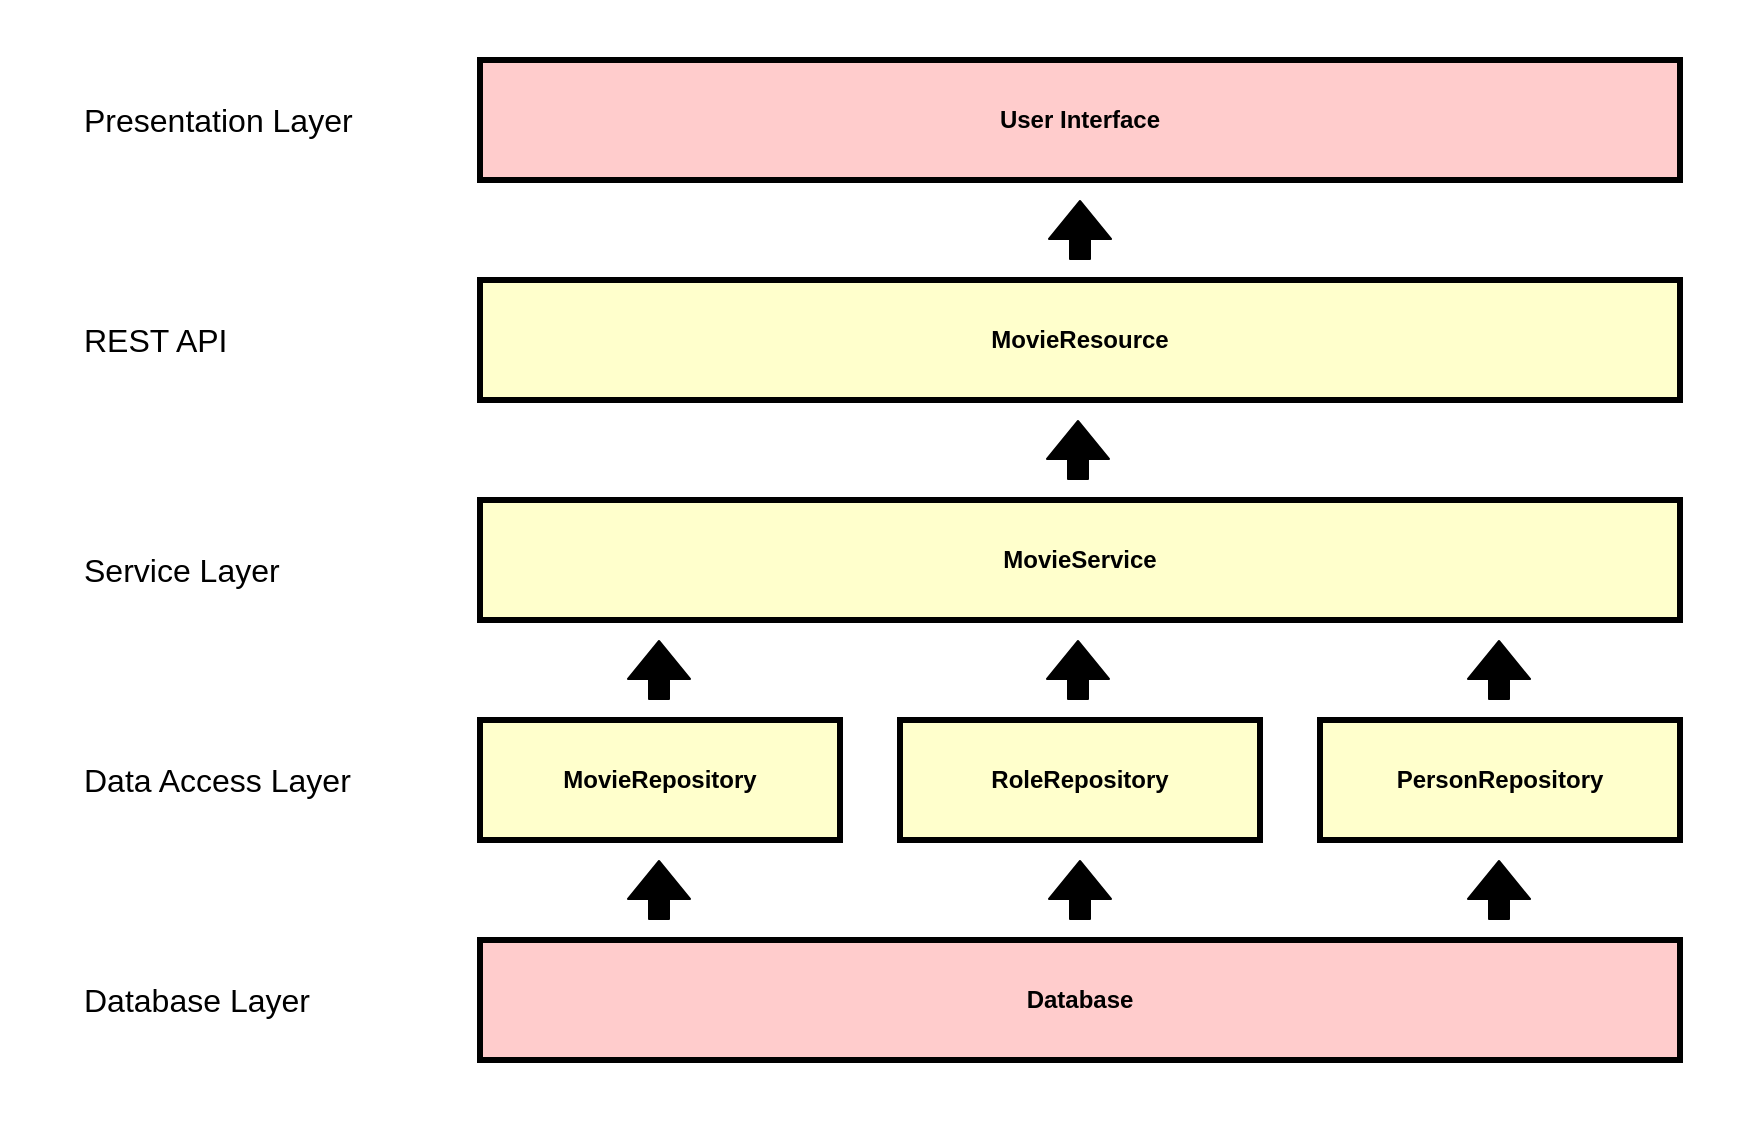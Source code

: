 <mxfile version="10.6.0" type="device"><diagram name="Page-1" id="c7558073-3199-34d8-9f00-42111426c3f3"><mxGraphModel dx="918" dy="593" grid="1" gridSize="10" guides="1" tooltips="1" connect="1" arrows="1" fold="1" page="1" pageScale="1" pageWidth="826" pageHeight="1169" background="#ffffff" math="0" shadow="0"><root><mxCell id="0"/><mxCell id="1" parent="0"/><mxCell id="V_9XG9j4KT7Ds4TSluqd-133" value="" style="rounded=0;whiteSpace=wrap;html=1;fillColor=#ffffff;fontSize=16;align=left;strokeColor=none;" vertex="1" parent="1"><mxGeometry y="10" width="880" height="570" as="geometry"/></mxCell><mxCell id="3" value="PersonRepository" style="whiteSpace=wrap;align=center;verticalAlign=middle;fontStyle=1;strokeWidth=3;fillColor=#FFFFCC" parent="1" vertex="1"><mxGeometry x="660" y="370" width="180" height="60" as="geometry"/></mxCell><mxCell id="V_9XG9j4KT7Ds4TSluqd-96" value="User Interface" style="whiteSpace=wrap;html=1;fillColor=#FFCCCC;fontStyle=1;strokeWidth=3;" vertex="1" parent="1"><mxGeometry x="240" y="40" width="600" height="60" as="geometry"/></mxCell><mxCell id="V_9XG9j4KT7Ds4TSluqd-99" value="MovieRepository" style="whiteSpace=wrap;align=center;verticalAlign=middle;fontStyle=1;strokeWidth=3;fillColor=#FFFFCC" vertex="1" parent="1"><mxGeometry x="240" y="370" width="180" height="60" as="geometry"/></mxCell><mxCell id="V_9XG9j4KT7Ds4TSluqd-100" value="MovieResource" style="whiteSpace=wrap;align=center;verticalAlign=middle;fontStyle=1;strokeWidth=3;fillColor=#FFFFCC" vertex="1" parent="1"><mxGeometry x="240" y="150" width="600" height="60" as="geometry"/></mxCell><mxCell id="V_9XG9j4KT7Ds4TSluqd-102" value="Database" style="whiteSpace=wrap;html=1;fillColor=#FFCCCC;fontStyle=1;strokeWidth=3;" vertex="1" parent="1"><mxGeometry x="240" y="480" width="600" height="60" as="geometry"/></mxCell><mxCell id="V_9XG9j4KT7Ds4TSluqd-103" value="MovieService" style="whiteSpace=wrap;align=center;verticalAlign=middle;fontStyle=1;strokeWidth=3;fillColor=#FFFFCC" vertex="1" parent="1"><mxGeometry x="240" y="260" width="600" height="60" as="geometry"/></mxCell><mxCell id="V_9XG9j4KT7Ds4TSluqd-106" value="" style="shape=flexArrow;endArrow=classic;html=1;labelBackgroundColor=#000000;fillColor=#000000;" edge="1" parent="1"><mxGeometry width="50" height="50" relative="1" as="geometry"><mxPoint x="540" y="140" as="sourcePoint"/><mxPoint x="540" y="110" as="targetPoint"/></mxGeometry></mxCell><mxCell id="V_9XG9j4KT7Ds4TSluqd-119" value="" style="shape=flexArrow;endArrow=classic;html=1;labelBackgroundColor=#000000;fillColor=#000000;" edge="1" parent="1"><mxGeometry width="50" height="50" relative="1" as="geometry"><mxPoint x="540" y="470" as="sourcePoint"/><mxPoint x="540" y="440" as="targetPoint"/></mxGeometry></mxCell><mxCell id="V_9XG9j4KT7Ds4TSluqd-120" value="" style="shape=flexArrow;endArrow=classic;html=1;labelBackgroundColor=#000000;fillColor=#000000;" edge="1" parent="1"><mxGeometry width="50" height="50" relative="1" as="geometry"><mxPoint x="329.5" y="470" as="sourcePoint"/><mxPoint x="329.5" y="440" as="targetPoint"/></mxGeometry></mxCell><mxCell id="V_9XG9j4KT7Ds4TSluqd-121" value="" style="shape=flexArrow;endArrow=classic;html=1;labelBackgroundColor=#000000;fillColor=#000000;" edge="1" parent="1"><mxGeometry width="50" height="50" relative="1" as="geometry"><mxPoint x="749.5" y="360" as="sourcePoint"/><mxPoint x="749.5" y="330" as="targetPoint"/></mxGeometry></mxCell><mxCell id="V_9XG9j4KT7Ds4TSluqd-122" value="" style="shape=flexArrow;endArrow=classic;html=1;labelBackgroundColor=#000000;fillColor=#000000;" edge="1" parent="1"><mxGeometry width="50" height="50" relative="1" as="geometry"><mxPoint x="329.5" y="360" as="sourcePoint"/><mxPoint x="329.5" y="330" as="targetPoint"/></mxGeometry></mxCell><mxCell id="V_9XG9j4KT7Ds4TSluqd-124" value="" style="shape=flexArrow;endArrow=classic;html=1;labelBackgroundColor=#000000;fillColor=#000000;" edge="1" parent="1"><mxGeometry width="50" height="50" relative="1" as="geometry"><mxPoint x="539" y="250" as="sourcePoint"/><mxPoint x="539" y="220" as="targetPoint"/></mxGeometry></mxCell><mxCell id="V_9XG9j4KT7Ds4TSluqd-125" value="RoleRepository" style="whiteSpace=wrap;align=center;verticalAlign=middle;fontStyle=1;strokeWidth=3;fillColor=#FFFFCC" vertex="1" parent="1"><mxGeometry x="450" y="370" width="180" height="60" as="geometry"/></mxCell><mxCell id="V_9XG9j4KT7Ds4TSluqd-126" value="Database Layer&lt;br style=&quot;font-size: 16px;&quot;&gt;" style="text;html=1;strokeColor=none;fillColor=none;align=left;verticalAlign=middle;whiteSpace=wrap;rounded=0;fontSize=16;" vertex="1" parent="1"><mxGeometry x="40" y="500" width="200" height="20" as="geometry"/></mxCell><mxCell id="V_9XG9j4KT7Ds4TSluqd-127" value="Data Access Layer&lt;br style=&quot;font-size: 16px&quot;&gt;" style="text;html=1;strokeColor=none;fillColor=none;align=left;verticalAlign=middle;whiteSpace=wrap;rounded=0;fontSize=16;" vertex="1" parent="1"><mxGeometry x="40" y="390" width="200" height="20" as="geometry"/></mxCell><mxCell id="V_9XG9j4KT7Ds4TSluqd-128" value="Service Layer&lt;br style=&quot;font-size: 16px&quot;&gt;" style="text;html=1;strokeColor=none;fillColor=none;align=left;verticalAlign=middle;whiteSpace=wrap;rounded=0;fontSize=16;" vertex="1" parent="1"><mxGeometry x="40" y="285" width="200" height="20" as="geometry"/></mxCell><mxCell id="V_9XG9j4KT7Ds4TSluqd-129" value="REST API&lt;br style=&quot;font-size: 16px&quot;&gt;" style="text;html=1;strokeColor=none;fillColor=none;align=left;verticalAlign=middle;whiteSpace=wrap;rounded=0;fontSize=16;" vertex="1" parent="1"><mxGeometry x="40" y="170" width="200" height="20" as="geometry"/></mxCell><mxCell id="V_9XG9j4KT7Ds4TSluqd-130" value="Presentation Layer&lt;br style=&quot;font-size: 16px&quot;&gt;" style="text;html=1;strokeColor=none;fillColor=none;align=left;verticalAlign=middle;whiteSpace=wrap;rounded=0;fontSize=16;" vertex="1" parent="1"><mxGeometry x="40" y="60" width="200" height="20" as="geometry"/></mxCell><mxCell id="V_9XG9j4KT7Ds4TSluqd-131" value="" style="shape=flexArrow;endArrow=classic;html=1;labelBackgroundColor=#000000;fillColor=#000000;" edge="1" parent="1"><mxGeometry width="50" height="50" relative="1" as="geometry"><mxPoint x="539" y="360" as="sourcePoint"/><mxPoint x="539" y="330" as="targetPoint"/></mxGeometry></mxCell><mxCell id="V_9XG9j4KT7Ds4TSluqd-132" value="" style="shape=flexArrow;endArrow=classic;html=1;labelBackgroundColor=#000000;fillColor=#000000;" edge="1" parent="1"><mxGeometry width="50" height="50" relative="1" as="geometry"><mxPoint x="749.5" y="470" as="sourcePoint"/><mxPoint x="749.5" y="440" as="targetPoint"/></mxGeometry></mxCell></root></mxGraphModel></diagram></mxfile>